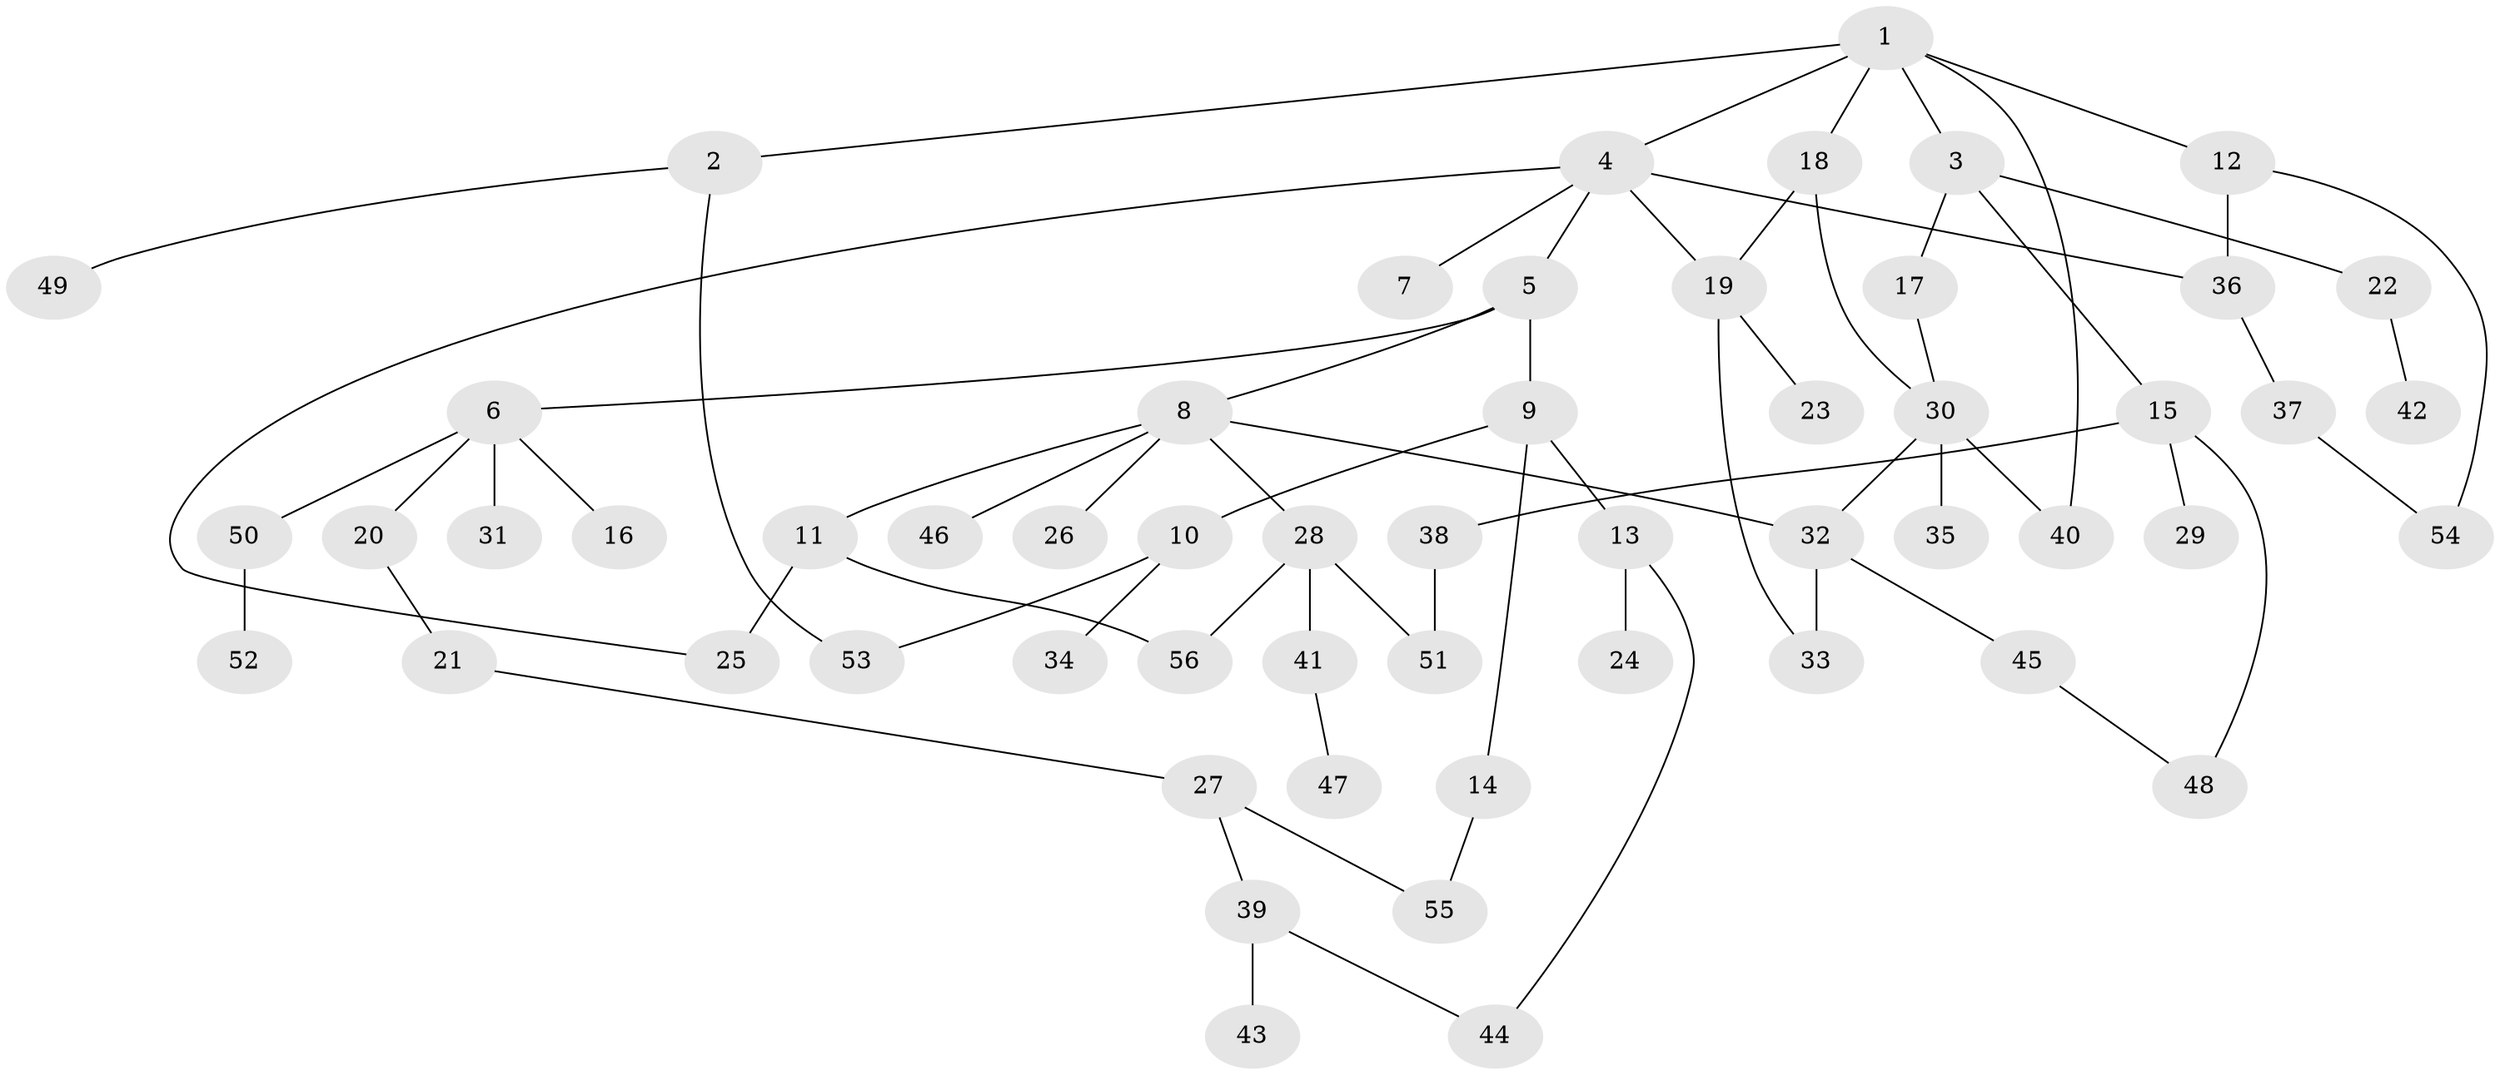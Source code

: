 // Generated by graph-tools (version 1.1) at 2025/34/03/09/25 02:34:15]
// undirected, 56 vertices, 69 edges
graph export_dot {
graph [start="1"]
  node [color=gray90,style=filled];
  1;
  2;
  3;
  4;
  5;
  6;
  7;
  8;
  9;
  10;
  11;
  12;
  13;
  14;
  15;
  16;
  17;
  18;
  19;
  20;
  21;
  22;
  23;
  24;
  25;
  26;
  27;
  28;
  29;
  30;
  31;
  32;
  33;
  34;
  35;
  36;
  37;
  38;
  39;
  40;
  41;
  42;
  43;
  44;
  45;
  46;
  47;
  48;
  49;
  50;
  51;
  52;
  53;
  54;
  55;
  56;
  1 -- 2;
  1 -- 3;
  1 -- 4;
  1 -- 12;
  1 -- 18;
  1 -- 40;
  2 -- 49;
  2 -- 53;
  3 -- 15;
  3 -- 17;
  3 -- 22;
  4 -- 5;
  4 -- 7;
  4 -- 19;
  4 -- 25;
  4 -- 36;
  5 -- 6;
  5 -- 8;
  5 -- 9;
  6 -- 16;
  6 -- 20;
  6 -- 31;
  6 -- 50;
  8 -- 11;
  8 -- 26;
  8 -- 28;
  8 -- 32;
  8 -- 46;
  9 -- 10;
  9 -- 13;
  9 -- 14;
  10 -- 34;
  10 -- 53;
  11 -- 25;
  11 -- 56;
  12 -- 36;
  12 -- 54;
  13 -- 24;
  13 -- 44;
  14 -- 55;
  15 -- 29;
  15 -- 38;
  15 -- 48;
  17 -- 30;
  18 -- 30;
  18 -- 19;
  19 -- 23;
  19 -- 33;
  20 -- 21;
  21 -- 27;
  22 -- 42;
  27 -- 39;
  27 -- 55;
  28 -- 41;
  28 -- 51;
  28 -- 56;
  30 -- 35;
  30 -- 40;
  30 -- 32;
  32 -- 45;
  32 -- 33;
  36 -- 37;
  37 -- 54;
  38 -- 51;
  39 -- 43;
  39 -- 44;
  41 -- 47;
  45 -- 48;
  50 -- 52;
}
